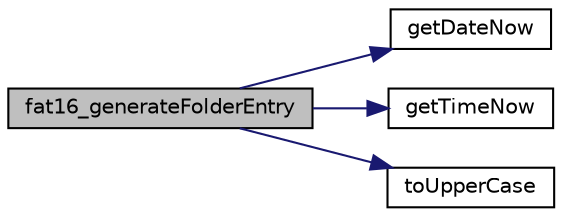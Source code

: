 digraph "fat16_generateFolderEntry"
{
 // LATEX_PDF_SIZE
  edge [fontname="Helvetica",fontsize="10",labelfontname="Helvetica",labelfontsize="10"];
  node [fontname="Helvetica",fontsize="10",shape=record];
  rankdir="LR";
  Node1 [label="fat16_generateFolderEntry",height=0.2,width=0.4,color="black", fillcolor="grey75", style="filled", fontcolor="black",tooltip="Generates new folder entry for given parameters."];
  Node1 -> Node2 [color="midnightblue",fontsize="10",style="solid",fontname="Helvetica"];
  Node2 [label="getDateNow",height=0.2,width=0.4,color="black", fillcolor="white", style="filled",URL="$v_d_i_s_k__utility_8c.html#ab433d91d778a9c6c7aca2fe50275d6a2",tooltip="Returns the current date as a word."];
  Node1 -> Node3 [color="midnightblue",fontsize="10",style="solid",fontname="Helvetica"];
  Node3 [label="getTimeNow",height=0.2,width=0.4,color="black", fillcolor="white", style="filled",URL="$v_d_i_s_k__utility_8c.html#aa750c580f5f2cead1ac02ccbde990409",tooltip="Returns the current time as a word."];
  Node1 -> Node4 [color="midnightblue",fontsize="10",style="solid",fontname="Helvetica"];
  Node4 [label="toUpperCase",height=0.2,width=0.4,color="black", fillcolor="white", style="filled",URL="$v_d_i_s_k__utility_8c.html#a2c0a5936812420aa00ae780feeec0b89",tooltip="Converts a string to upper case."];
}
